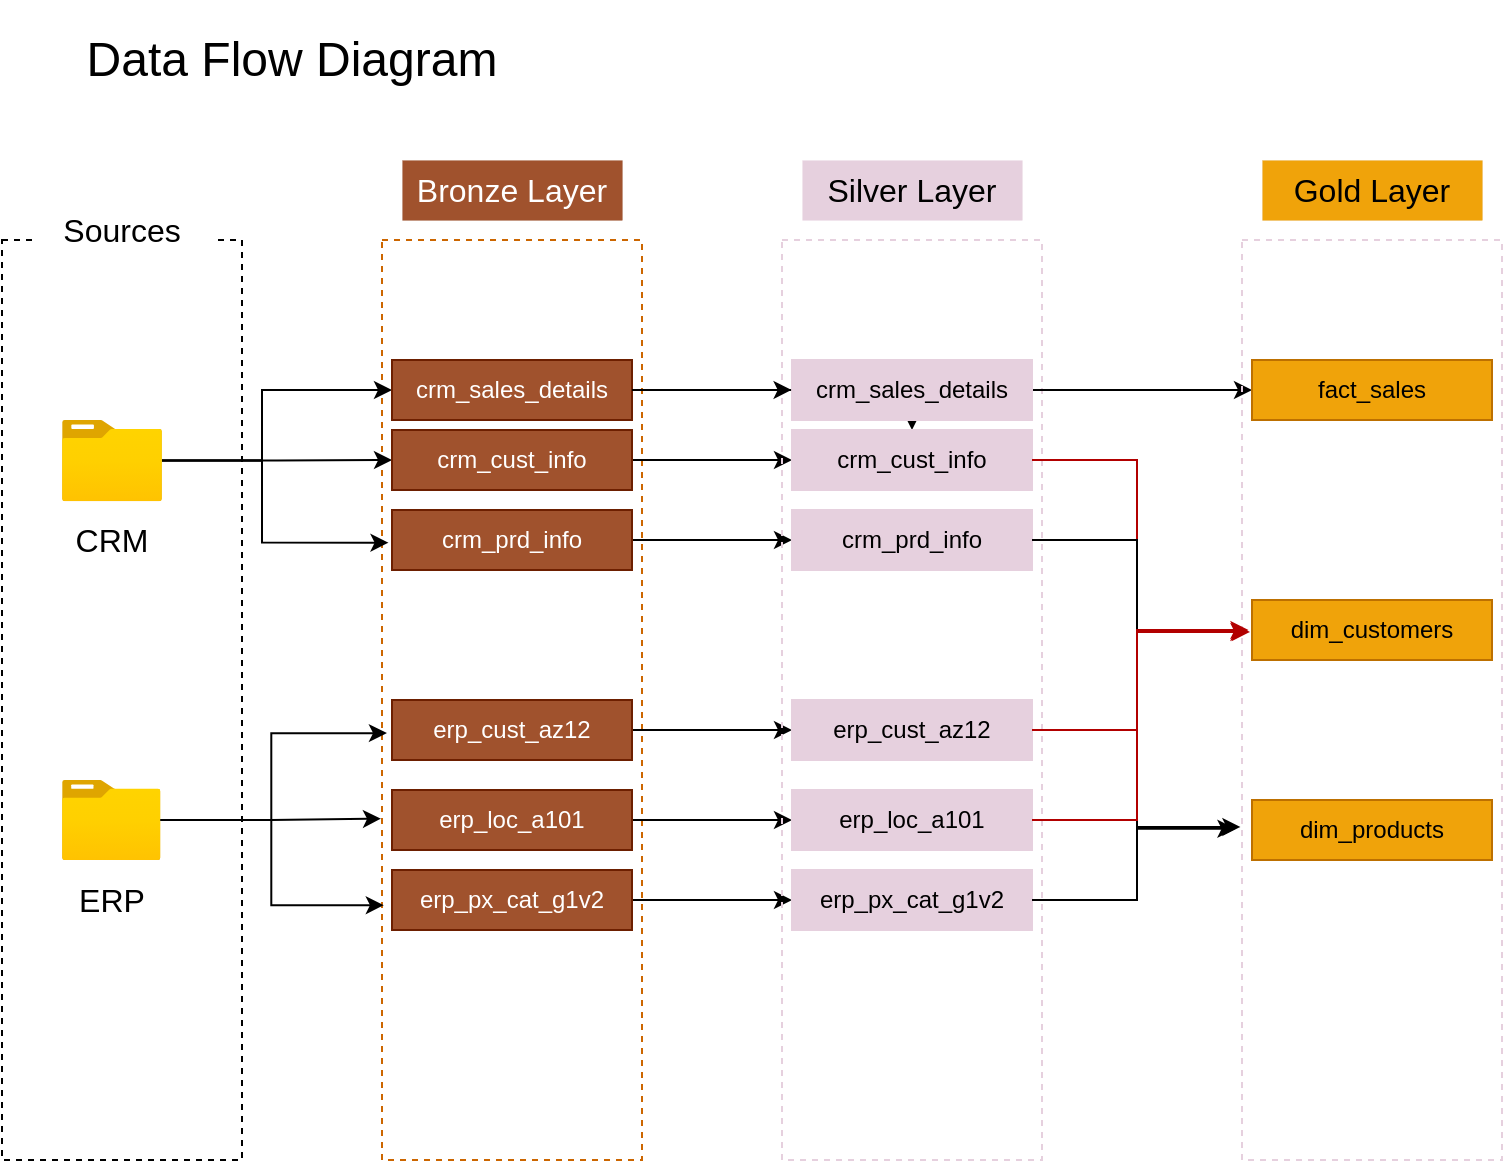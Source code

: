 <mxfile version="28.1.2">
  <diagram name="Page-1" id="EEMFTcuCKEHFT30JosnA">
    <mxGraphModel dx="1042" dy="626" grid="1" gridSize="10" guides="1" tooltips="1" connect="1" arrows="1" fold="1" page="1" pageScale="1" pageWidth="850" pageHeight="1100" math="0" shadow="0">
      <root>
        <mxCell id="0" />
        <mxCell id="1" parent="0" />
        <mxCell id="HULNCQ3qb2eQuMd5yR8u-1" value="Data Flow Diagram" style="text;html=1;align=center;verticalAlign=middle;whiteSpace=wrap;rounded=0;fontSize=24;" parent="1" vertex="1">
          <mxGeometry x="70" y="20" width="210" height="60" as="geometry" />
        </mxCell>
        <mxCell id="HULNCQ3qb2eQuMd5yR8u-2" value="" style="rounded=0;whiteSpace=wrap;html=1;fillColor=none;dashed=1;" parent="1" vertex="1">
          <mxGeometry x="30" y="140" width="120" height="460" as="geometry" />
        </mxCell>
        <mxCell id="HULNCQ3qb2eQuMd5yR8u-3" value="Sources" style="text;html=1;align=center;verticalAlign=middle;whiteSpace=wrap;rounded=0;fontSize=16;fillColor=default;strokeWidth=0;" parent="1" vertex="1">
          <mxGeometry x="45" y="120" width="90" height="30" as="geometry" />
        </mxCell>
        <mxCell id="HULNCQ3qb2eQuMd5yR8u-4" value="" style="rounded=0;whiteSpace=wrap;html=1;fillColor=none;dashed=1;strokeColor=#CC6600;" parent="1" vertex="1">
          <mxGeometry x="220" y="140" width="130" height="460" as="geometry" />
        </mxCell>
        <mxCell id="HULNCQ3qb2eQuMd5yR8u-5" value="Bronze Layer" style="text;html=1;align=center;verticalAlign=middle;whiteSpace=wrap;rounded=0;fontSize=16;fillColor=#a0522d;strokeWidth=0;fontColor=#ffffff;strokeColor=#6D1F00;" parent="1" vertex="1">
          <mxGeometry x="230" y="100" width="110" height="30" as="geometry" />
        </mxCell>
        <mxCell id="HULNCQ3qb2eQuMd5yR8u-6" value="" style="image;aspect=fixed;html=1;points=[];align=center;fontSize=12;image=img/lib/azure2/general/Folder_Blank.svg;" parent="1" vertex="1">
          <mxGeometry x="60" y="410" width="49.29" height="40" as="geometry" />
        </mxCell>
        <mxCell id="HULNCQ3qb2eQuMd5yR8u-18" style="edgeStyle=orthogonalEdgeStyle;rounded=0;orthogonalLoop=1;jettySize=auto;html=1;entryX=0;entryY=0.5;entryDx=0;entryDy=0;" parent="1" source="HULNCQ3qb2eQuMd5yR8u-7" target="HULNCQ3qb2eQuMd5yR8u-12" edge="1">
          <mxGeometry relative="1" as="geometry" />
        </mxCell>
        <mxCell id="HULNCQ3qb2eQuMd5yR8u-19" style="edgeStyle=orthogonalEdgeStyle;rounded=0;orthogonalLoop=1;jettySize=auto;html=1;entryX=0;entryY=0.5;entryDx=0;entryDy=0;" parent="1" source="HULNCQ3qb2eQuMd5yR8u-7" target="HULNCQ3qb2eQuMd5yR8u-11" edge="1">
          <mxGeometry relative="1" as="geometry">
            <Array as="points">
              <mxPoint x="160" y="250" />
              <mxPoint x="160" y="215" />
            </Array>
          </mxGeometry>
        </mxCell>
        <mxCell id="HULNCQ3qb2eQuMd5yR8u-7" value="" style="image;aspect=fixed;html=1;points=[];align=center;fontSize=12;image=img/lib/azure2/general/Folder_Blank.svg;" parent="1" vertex="1">
          <mxGeometry x="60" y="230" width="50" height="40.58" as="geometry" />
        </mxCell>
        <mxCell id="HULNCQ3qb2eQuMd5yR8u-8" value="CRM" style="text;html=1;align=center;verticalAlign=middle;whiteSpace=wrap;rounded=0;fontSize=16;fillColor=default;strokeWidth=0;" parent="1" vertex="1">
          <mxGeometry x="54.65" y="280" width="60" height="20" as="geometry" />
        </mxCell>
        <mxCell id="HULNCQ3qb2eQuMd5yR8u-10" value="ERP" style="text;html=1;align=center;verticalAlign=middle;whiteSpace=wrap;rounded=0;fontSize=16;fillColor=default;strokeWidth=0;" parent="1" vertex="1">
          <mxGeometry x="54.65" y="460" width="60" height="20" as="geometry" />
        </mxCell>
        <mxCell id="IKysPHWDDo3FkZVAUrx8-17" value="" style="edgeStyle=orthogonalEdgeStyle;rounded=0;orthogonalLoop=1;jettySize=auto;html=1;" parent="1" source="HULNCQ3qb2eQuMd5yR8u-11" target="IKysPHWDDo3FkZVAUrx8-4" edge="1">
          <mxGeometry relative="1" as="geometry" />
        </mxCell>
        <mxCell id="HULNCQ3qb2eQuMd5yR8u-11" value="crm_sales_details" style="text;html=1;align=center;verticalAlign=middle;whiteSpace=wrap;rounded=0;fillColor=#a0522d;fontColor=#ffffff;strokeColor=#6D1F00;" parent="1" vertex="1">
          <mxGeometry x="225" y="200" width="120" height="30" as="geometry" />
        </mxCell>
        <mxCell id="IKysPHWDDo3FkZVAUrx8-19" style="edgeStyle=orthogonalEdgeStyle;rounded=0;orthogonalLoop=1;jettySize=auto;html=1;entryX=0;entryY=0.5;entryDx=0;entryDy=0;" parent="1" source="HULNCQ3qb2eQuMd5yR8u-12" target="IKysPHWDDo3FkZVAUrx8-4" edge="1">
          <mxGeometry relative="1" as="geometry" />
        </mxCell>
        <mxCell id="HULNCQ3qb2eQuMd5yR8u-12" value="crm_cust_info" style="text;html=1;align=center;verticalAlign=middle;whiteSpace=wrap;rounded=0;fillColor=#a0522d;fontColor=#ffffff;strokeColor=#6D1F00;" parent="1" vertex="1">
          <mxGeometry x="225" y="235" width="120" height="30" as="geometry" />
        </mxCell>
        <mxCell id="IKysPHWDDo3FkZVAUrx8-24" style="edgeStyle=orthogonalEdgeStyle;rounded=0;orthogonalLoop=1;jettySize=auto;html=1;entryX=0;entryY=0.5;entryDx=0;entryDy=0;" parent="1" source="HULNCQ3qb2eQuMd5yR8u-13" target="IKysPHWDDo3FkZVAUrx8-5" edge="1">
          <mxGeometry relative="1" as="geometry" />
        </mxCell>
        <mxCell id="HULNCQ3qb2eQuMd5yR8u-13" value="crm_prd_info" style="text;html=1;align=center;verticalAlign=middle;whiteSpace=wrap;rounded=0;fillColor=#a0522d;fontColor=#ffffff;strokeColor=#6D1F00;" parent="1" vertex="1">
          <mxGeometry x="225" y="275" width="120" height="30" as="geometry" />
        </mxCell>
        <mxCell id="IKysPHWDDo3FkZVAUrx8-21" style="edgeStyle=orthogonalEdgeStyle;rounded=0;orthogonalLoop=1;jettySize=auto;html=1;entryX=0;entryY=0.5;entryDx=0;entryDy=0;" parent="1" source="HULNCQ3qb2eQuMd5yR8u-14" target="IKysPHWDDo3FkZVAUrx8-6" edge="1">
          <mxGeometry relative="1" as="geometry" />
        </mxCell>
        <mxCell id="HULNCQ3qb2eQuMd5yR8u-14" value="erp_cust_az12" style="text;html=1;align=center;verticalAlign=middle;whiteSpace=wrap;rounded=0;fillColor=#a0522d;fontColor=#ffffff;strokeColor=#6D1F00;" parent="1" vertex="1">
          <mxGeometry x="225" y="370" width="120" height="30" as="geometry" />
        </mxCell>
        <mxCell id="IKysPHWDDo3FkZVAUrx8-22" style="edgeStyle=orthogonalEdgeStyle;rounded=0;orthogonalLoop=1;jettySize=auto;html=1;entryX=0;entryY=0.5;entryDx=0;entryDy=0;" parent="1" source="HULNCQ3qb2eQuMd5yR8u-15" target="IKysPHWDDo3FkZVAUrx8-7" edge="1">
          <mxGeometry relative="1" as="geometry" />
        </mxCell>
        <mxCell id="HULNCQ3qb2eQuMd5yR8u-15" value="erp_loc_a101" style="text;html=1;align=center;verticalAlign=middle;whiteSpace=wrap;rounded=0;fillColor=#a0522d;fontColor=#ffffff;strokeColor=#6D1F00;" parent="1" vertex="1">
          <mxGeometry x="225" y="415" width="120" height="30" as="geometry" />
        </mxCell>
        <mxCell id="IKysPHWDDo3FkZVAUrx8-23" style="edgeStyle=orthogonalEdgeStyle;rounded=0;orthogonalLoop=1;jettySize=auto;html=1;entryX=0;entryY=0.5;entryDx=0;entryDy=0;" parent="1" source="HULNCQ3qb2eQuMd5yR8u-16" target="IKysPHWDDo3FkZVAUrx8-8" edge="1">
          <mxGeometry relative="1" as="geometry" />
        </mxCell>
        <mxCell id="HULNCQ3qb2eQuMd5yR8u-16" value="erp_px_cat_g1v2" style="text;html=1;align=center;verticalAlign=middle;whiteSpace=wrap;rounded=0;fillColor=#a0522d;fontColor=#ffffff;strokeColor=#6D1F00;" parent="1" vertex="1">
          <mxGeometry x="225" y="455" width="120" height="30" as="geometry" />
        </mxCell>
        <mxCell id="HULNCQ3qb2eQuMd5yR8u-20" style="edgeStyle=orthogonalEdgeStyle;rounded=0;orthogonalLoop=1;jettySize=auto;html=1;entryX=0.025;entryY=0.329;entryDx=0;entryDy=0;entryPerimeter=0;" parent="1" source="HULNCQ3qb2eQuMd5yR8u-7" target="HULNCQ3qb2eQuMd5yR8u-4" edge="1">
          <mxGeometry relative="1" as="geometry">
            <Array as="points">
              <mxPoint x="160" y="250" />
              <mxPoint x="160" y="291" />
            </Array>
          </mxGeometry>
        </mxCell>
        <mxCell id="HULNCQ3qb2eQuMd5yR8u-21" style="edgeStyle=orthogonalEdgeStyle;rounded=0;orthogonalLoop=1;jettySize=auto;html=1;entryX=-0.004;entryY=0.629;entryDx=0;entryDy=0;entryPerimeter=0;" parent="1" source="HULNCQ3qb2eQuMd5yR8u-6" target="HULNCQ3qb2eQuMd5yR8u-4" edge="1">
          <mxGeometry relative="1" as="geometry" />
        </mxCell>
        <mxCell id="HULNCQ3qb2eQuMd5yR8u-23" style="edgeStyle=orthogonalEdgeStyle;rounded=0;orthogonalLoop=1;jettySize=auto;html=1;entryX=0.019;entryY=0.536;entryDx=0;entryDy=0;entryPerimeter=0;" parent="1" source="HULNCQ3qb2eQuMd5yR8u-6" target="HULNCQ3qb2eQuMd5yR8u-4" edge="1">
          <mxGeometry relative="1" as="geometry" />
        </mxCell>
        <mxCell id="HULNCQ3qb2eQuMd5yR8u-24" style="edgeStyle=orthogonalEdgeStyle;rounded=0;orthogonalLoop=1;jettySize=auto;html=1;entryX=0.007;entryY=0.723;entryDx=0;entryDy=0;entryPerimeter=0;" parent="1" source="HULNCQ3qb2eQuMd5yR8u-6" target="HULNCQ3qb2eQuMd5yR8u-4" edge="1">
          <mxGeometry relative="1" as="geometry" />
        </mxCell>
        <mxCell id="IKysPHWDDo3FkZVAUrx8-1" value="" style="rounded=0;whiteSpace=wrap;html=1;fillColor=none;dashed=1;strokeColor=#E6D0DE;" parent="1" vertex="1">
          <mxGeometry x="420" y="140" width="130" height="460" as="geometry" />
        </mxCell>
        <mxCell id="IKysPHWDDo3FkZVAUrx8-2" value="Silver Layer" style="text;html=1;align=center;verticalAlign=middle;whiteSpace=wrap;rounded=0;fontSize=16;fillColor=#E6D0DE;strokeWidth=0;fontColor=#000000;strokeColor=#E6D0DE;" parent="1" vertex="1">
          <mxGeometry x="430" y="100" width="110" height="30" as="geometry" />
        </mxCell>
        <mxCell id="rkkT-jIpqkSbsP9Y4riI-9" style="edgeStyle=orthogonalEdgeStyle;rounded=0;orthogonalLoop=1;jettySize=auto;html=1;entryX=0;entryY=0.5;entryDx=0;entryDy=0;" edge="1" parent="1" source="IKysPHWDDo3FkZVAUrx8-3" target="rkkT-jIpqkSbsP9Y4riI-7">
          <mxGeometry relative="1" as="geometry" />
        </mxCell>
        <mxCell id="IKysPHWDDo3FkZVAUrx8-3" value="crm_sales_details" style="text;html=1;align=center;verticalAlign=middle;whiteSpace=wrap;rounded=0;fillColor=#E6D0DE;fontColor=#000000;strokeColor=#E6D0DE;" parent="1" vertex="1">
          <mxGeometry x="425" y="200" width="120" height="30" as="geometry" />
        </mxCell>
        <mxCell id="IKysPHWDDo3FkZVAUrx8-4" value="crm_cust_info" style="text;html=1;align=center;verticalAlign=middle;whiteSpace=wrap;rounded=0;fillColor=#E6D0DE;fontColor=#000000;strokeColor=#E6D0DE;" parent="1" vertex="1">
          <mxGeometry x="425" y="235" width="120" height="30" as="geometry" />
        </mxCell>
        <mxCell id="IKysPHWDDo3FkZVAUrx8-5" value="crm_prd_info" style="text;html=1;align=center;verticalAlign=middle;whiteSpace=wrap;rounded=0;fillColor=#E6D0DE;fontColor=#000000;strokeColor=#E6D0DE;" parent="1" vertex="1">
          <mxGeometry x="425" y="275" width="120" height="30" as="geometry" />
        </mxCell>
        <mxCell id="IKysPHWDDo3FkZVAUrx8-6" value="erp_cust_az12" style="text;html=1;align=center;verticalAlign=middle;whiteSpace=wrap;rounded=0;fillColor=#E6D0DE;fontColor=#000000;strokeColor=#E6D0DE;" parent="1" vertex="1">
          <mxGeometry x="425" y="370" width="120" height="30" as="geometry" />
        </mxCell>
        <mxCell id="IKysPHWDDo3FkZVAUrx8-7" value="erp_loc_a101" style="text;html=1;align=center;verticalAlign=middle;whiteSpace=wrap;rounded=0;fillColor=#E6D0DE;fontColor=#000000;strokeColor=#E6D0DE;" parent="1" vertex="1">
          <mxGeometry x="425" y="415" width="120" height="30" as="geometry" />
        </mxCell>
        <mxCell id="IKysPHWDDo3FkZVAUrx8-8" value="erp_px_cat_g1v2" style="text;html=1;align=center;verticalAlign=middle;whiteSpace=wrap;rounded=0;fillColor=#E6D0DE;fontColor=#000000;strokeColor=#E6D0DE;" parent="1" vertex="1">
          <mxGeometry x="425" y="455" width="120" height="30" as="geometry" />
        </mxCell>
        <mxCell id="IKysPHWDDo3FkZVAUrx8-18" style="edgeStyle=orthogonalEdgeStyle;rounded=0;orthogonalLoop=1;jettySize=auto;html=1;entryX=0.037;entryY=0.163;entryDx=0;entryDy=0;entryPerimeter=0;" parent="1" source="HULNCQ3qb2eQuMd5yR8u-11" target="IKysPHWDDo3FkZVAUrx8-1" edge="1">
          <mxGeometry relative="1" as="geometry" />
        </mxCell>
        <mxCell id="rkkT-jIpqkSbsP9Y4riI-1" value="" style="rounded=0;whiteSpace=wrap;html=1;fillColor=none;dashed=1;strokeColor=#E6D0DE;" vertex="1" parent="1">
          <mxGeometry x="650" y="140" width="130" height="460" as="geometry" />
        </mxCell>
        <mxCell id="rkkT-jIpqkSbsP9Y4riI-2" value="Gold Layer" style="text;html=1;align=center;verticalAlign=middle;whiteSpace=wrap;rounded=0;fontSize=16;fillColor=#f0a30a;strokeWidth=0;fontColor=#000000;strokeColor=#BD7000;" vertex="1" parent="1">
          <mxGeometry x="660" y="100" width="110" height="30" as="geometry" />
        </mxCell>
        <mxCell id="rkkT-jIpqkSbsP9Y4riI-3" value="dim_customers" style="text;html=1;align=center;verticalAlign=middle;whiteSpace=wrap;rounded=0;fillColor=#f0a30a;fontColor=#000000;strokeColor=#BD7000;" vertex="1" parent="1">
          <mxGeometry x="655" y="320" width="120" height="30" as="geometry" />
        </mxCell>
        <mxCell id="rkkT-jIpqkSbsP9Y4riI-5" value="dim_products" style="text;html=1;align=center;verticalAlign=middle;whiteSpace=wrap;rounded=0;fillColor=#f0a30a;fontColor=#000000;strokeColor=#BD7000;" vertex="1" parent="1">
          <mxGeometry x="655" y="420" width="120" height="30" as="geometry" />
        </mxCell>
        <mxCell id="rkkT-jIpqkSbsP9Y4riI-7" value="fact_sales" style="text;html=1;align=center;verticalAlign=middle;whiteSpace=wrap;rounded=0;fillColor=#f0a30a;fontColor=#000000;strokeColor=#BD7000;" vertex="1" parent="1">
          <mxGeometry x="655" y="200" width="120" height="30" as="geometry" />
        </mxCell>
        <mxCell id="rkkT-jIpqkSbsP9Y4riI-10" style="edgeStyle=orthogonalEdgeStyle;rounded=0;orthogonalLoop=1;jettySize=auto;html=1;entryX=0.031;entryY=0.426;entryDx=0;entryDy=0;entryPerimeter=0;jumpStyle=arc;fillColor=#e51400;strokeColor=#B20000;" edge="1" parent="1" source="IKysPHWDDo3FkZVAUrx8-4" target="rkkT-jIpqkSbsP9Y4riI-1">
          <mxGeometry relative="1" as="geometry" />
        </mxCell>
        <mxCell id="rkkT-jIpqkSbsP9Y4riI-11" style="edgeStyle=orthogonalEdgeStyle;rounded=0;orthogonalLoop=1;jettySize=auto;html=1;entryX=-0.025;entryY=0.64;entryDx=0;entryDy=0;entryPerimeter=0;jumpStyle=arc;fillColor=none;" edge="1" parent="1" source="IKysPHWDDo3FkZVAUrx8-5" target="rkkT-jIpqkSbsP9Y4riI-1">
          <mxGeometry relative="1" as="geometry" />
        </mxCell>
        <mxCell id="rkkT-jIpqkSbsP9Y4riI-12" style="edgeStyle=orthogonalEdgeStyle;rounded=0;orthogonalLoop=1;jettySize=auto;html=1;entryX=0.025;entryY=0.426;entryDx=0;entryDy=0;entryPerimeter=0;fillColor=#e51400;strokeColor=#B20000;" edge="1" parent="1" source="IKysPHWDDo3FkZVAUrx8-6" target="rkkT-jIpqkSbsP9Y4riI-1">
          <mxGeometry relative="1" as="geometry" />
        </mxCell>
        <mxCell id="rkkT-jIpqkSbsP9Y4riI-13" style="edgeStyle=orthogonalEdgeStyle;rounded=0;orthogonalLoop=1;jettySize=auto;html=1;entryX=0.025;entryY=0.424;entryDx=0;entryDy=0;entryPerimeter=0;fillColor=#e51400;strokeColor=#B20000;" edge="1" parent="1" source="IKysPHWDDo3FkZVAUrx8-7" target="rkkT-jIpqkSbsP9Y4riI-1">
          <mxGeometry relative="1" as="geometry" />
        </mxCell>
        <mxCell id="rkkT-jIpqkSbsP9Y4riI-14" style="edgeStyle=orthogonalEdgeStyle;rounded=0;orthogonalLoop=1;jettySize=auto;html=1;entryX=-0.006;entryY=0.638;entryDx=0;entryDy=0;entryPerimeter=0;fillColor=none;" edge="1" parent="1" source="IKysPHWDDo3FkZVAUrx8-8" target="rkkT-jIpqkSbsP9Y4riI-1">
          <mxGeometry relative="1" as="geometry" />
        </mxCell>
      </root>
    </mxGraphModel>
  </diagram>
</mxfile>
